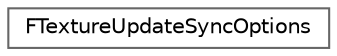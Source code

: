 digraph "Graphical Class Hierarchy"
{
 // INTERACTIVE_SVG=YES
 // LATEX_PDF_SIZE
  bgcolor="transparent";
  edge [fontname=Helvetica,fontsize=10,labelfontname=Helvetica,labelfontsize=10];
  node [fontname=Helvetica,fontsize=10,shape=box,height=0.2,width=0.4];
  rankdir="LR";
  Node0 [id="Node000000",label="FTextureUpdateSyncOptions",height=0.2,width=0.4,color="grey40", fillcolor="white", style="filled",URL="$dc/d70/structFTextureUpdateSyncOptions.html",tooltip="Different options to schedule correctly the next tick in FTextureStreamIn."];
}
